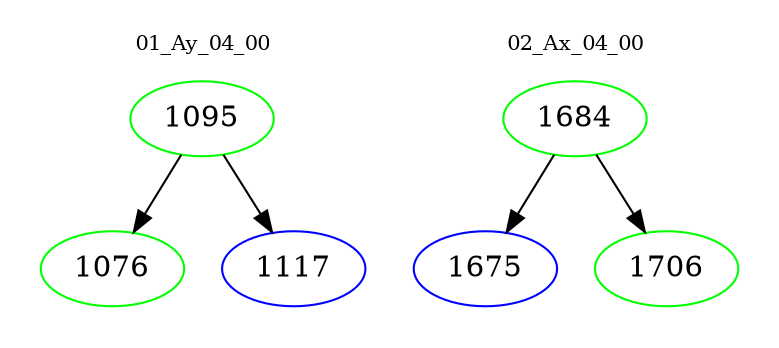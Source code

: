 digraph{
subgraph cluster_0 {
color = white
label = "01_Ay_04_00";
fontsize=10;
T0_1095 [label="1095", color="green"]
T0_1095 -> T0_1076 [color="black"]
T0_1076 [label="1076", color="green"]
T0_1095 -> T0_1117 [color="black"]
T0_1117 [label="1117", color="blue"]
}
subgraph cluster_1 {
color = white
label = "02_Ax_04_00";
fontsize=10;
T1_1684 [label="1684", color="green"]
T1_1684 -> T1_1675 [color="black"]
T1_1675 [label="1675", color="blue"]
T1_1684 -> T1_1706 [color="black"]
T1_1706 [label="1706", color="green"]
}
}
